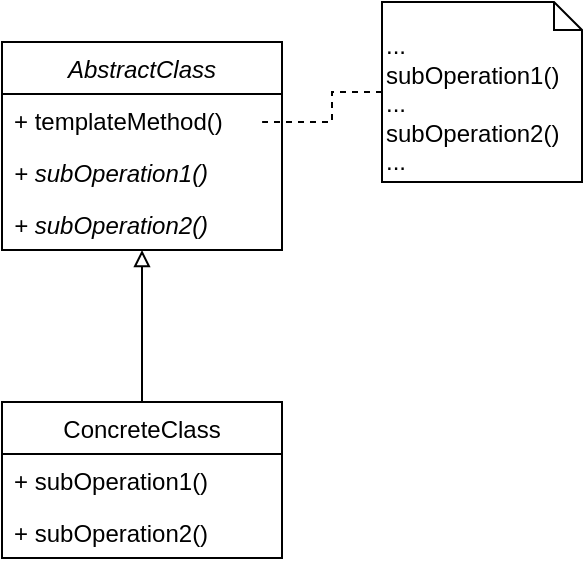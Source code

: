 <mxfile version="12.2.6" type="device" pages="1"><diagram id="VvFgTHF8iGdNAcu3awuc" name="Page-1"><mxGraphModel dx="1346" dy="795" grid="1" gridSize="10" guides="1" tooltips="1" connect="1" arrows="1" fold="1" page="1" pageScale="1" pageWidth="827" pageHeight="1169" math="0" shadow="0"><root><mxCell id="0"/><mxCell id="1" parent="0"/><mxCell id="D-ka91RLo4U0ycM4mXAy-23" value="" style="edgeStyle=orthogonalEdgeStyle;rounded=0;orthogonalLoop=1;jettySize=auto;html=1;endArrow=block;endFill=0;" edge="1" parent="1" source="D-ka91RLo4U0ycM4mXAy-18" target="D-ka91RLo4U0ycM4mXAy-6"><mxGeometry relative="1" as="geometry"/></mxCell><mxCell id="D-ka91RLo4U0ycM4mXAy-6" value="AbstractClass" style="swimlane;fontStyle=2;childLayout=stackLayout;horizontal=1;startSize=26;fillColor=none;horizontalStack=0;resizeParent=1;resizeParentMax=0;resizeLast=0;collapsible=1;marginBottom=0;" vertex="1" parent="1"><mxGeometry x="240" y="140" width="140" height="104" as="geometry"/></mxCell><mxCell id="D-ka91RLo4U0ycM4mXAy-7" value="+ templateMethod()" style="text;strokeColor=none;fillColor=none;align=left;verticalAlign=top;spacingLeft=4;spacingRight=4;overflow=hidden;rotatable=0;points=[[0,0.5],[1,0.5]];portConstraint=eastwest;" vertex="1" parent="D-ka91RLo4U0ycM4mXAy-6"><mxGeometry y="26" width="140" height="26" as="geometry"/></mxCell><mxCell id="D-ka91RLo4U0ycM4mXAy-8" value="+ subOperation1()" style="text;strokeColor=none;fillColor=none;align=left;verticalAlign=top;spacingLeft=4;spacingRight=4;overflow=hidden;rotatable=0;points=[[0,0.5],[1,0.5]];portConstraint=eastwest;fontStyle=2" vertex="1" parent="D-ka91RLo4U0ycM4mXAy-6"><mxGeometry y="52" width="140" height="26" as="geometry"/></mxCell><mxCell id="D-ka91RLo4U0ycM4mXAy-9" value="+ subOperation2()" style="text;strokeColor=none;fillColor=none;align=left;verticalAlign=top;spacingLeft=4;spacingRight=4;overflow=hidden;rotatable=0;points=[[0,0.5],[1,0.5]];portConstraint=eastwest;fontStyle=2" vertex="1" parent="D-ka91RLo4U0ycM4mXAy-6"><mxGeometry y="78" width="140" height="26" as="geometry"/></mxCell><mxCell id="D-ka91RLo4U0ycM4mXAy-13" style="edgeStyle=orthogonalEdgeStyle;rounded=0;orthogonalLoop=1;jettySize=auto;html=1;exitX=0;exitY=0.5;exitDx=0;exitDy=0;exitPerimeter=0;entryX=0.929;entryY=0.538;entryDx=0;entryDy=0;entryPerimeter=0;endArrow=none;endFill=0;dashed=1;" edge="1" parent="1" source="D-ka91RLo4U0ycM4mXAy-10" target="D-ka91RLo4U0ycM4mXAy-7"><mxGeometry relative="1" as="geometry"/></mxCell><mxCell id="D-ka91RLo4U0ycM4mXAy-10" value="&lt;div&gt;&lt;br&gt;&lt;/div&gt;&lt;div&gt;...&lt;/div&gt;&lt;div&gt;subOperation1()&lt;/div&gt;&lt;div&gt;...&lt;/div&gt;&lt;div&gt;subOperation2()&lt;/div&gt;&lt;div&gt;...&lt;br&gt;&lt;/div&gt;" style="shape=note;whiteSpace=wrap;html=1;size=14;verticalAlign=top;align=left;spacingTop=-6;" vertex="1" parent="1"><mxGeometry x="430" y="120" width="100" height="90" as="geometry"/></mxCell><mxCell id="D-ka91RLo4U0ycM4mXAy-18" value="ConcreteClass" style="swimlane;fontStyle=0;childLayout=stackLayout;horizontal=1;startSize=26;fillColor=none;horizontalStack=0;resizeParent=1;resizeParentMax=0;resizeLast=0;collapsible=1;marginBottom=0;" vertex="1" parent="1"><mxGeometry x="240" y="320" width="140" height="78" as="geometry"/></mxCell><mxCell id="D-ka91RLo4U0ycM4mXAy-19" value="+ subOperation1()" style="text;strokeColor=none;fillColor=none;align=left;verticalAlign=top;spacingLeft=4;spacingRight=4;overflow=hidden;rotatable=0;points=[[0,0.5],[1,0.5]];portConstraint=eastwest;" vertex="1" parent="D-ka91RLo4U0ycM4mXAy-18"><mxGeometry y="26" width="140" height="26" as="geometry"/></mxCell><mxCell id="D-ka91RLo4U0ycM4mXAy-20" value="+ subOperation2()" style="text;strokeColor=none;fillColor=none;align=left;verticalAlign=top;spacingLeft=4;spacingRight=4;overflow=hidden;rotatable=0;points=[[0,0.5],[1,0.5]];portConstraint=eastwest;" vertex="1" parent="D-ka91RLo4U0ycM4mXAy-18"><mxGeometry y="52" width="140" height="26" as="geometry"/></mxCell></root></mxGraphModel></diagram></mxfile>